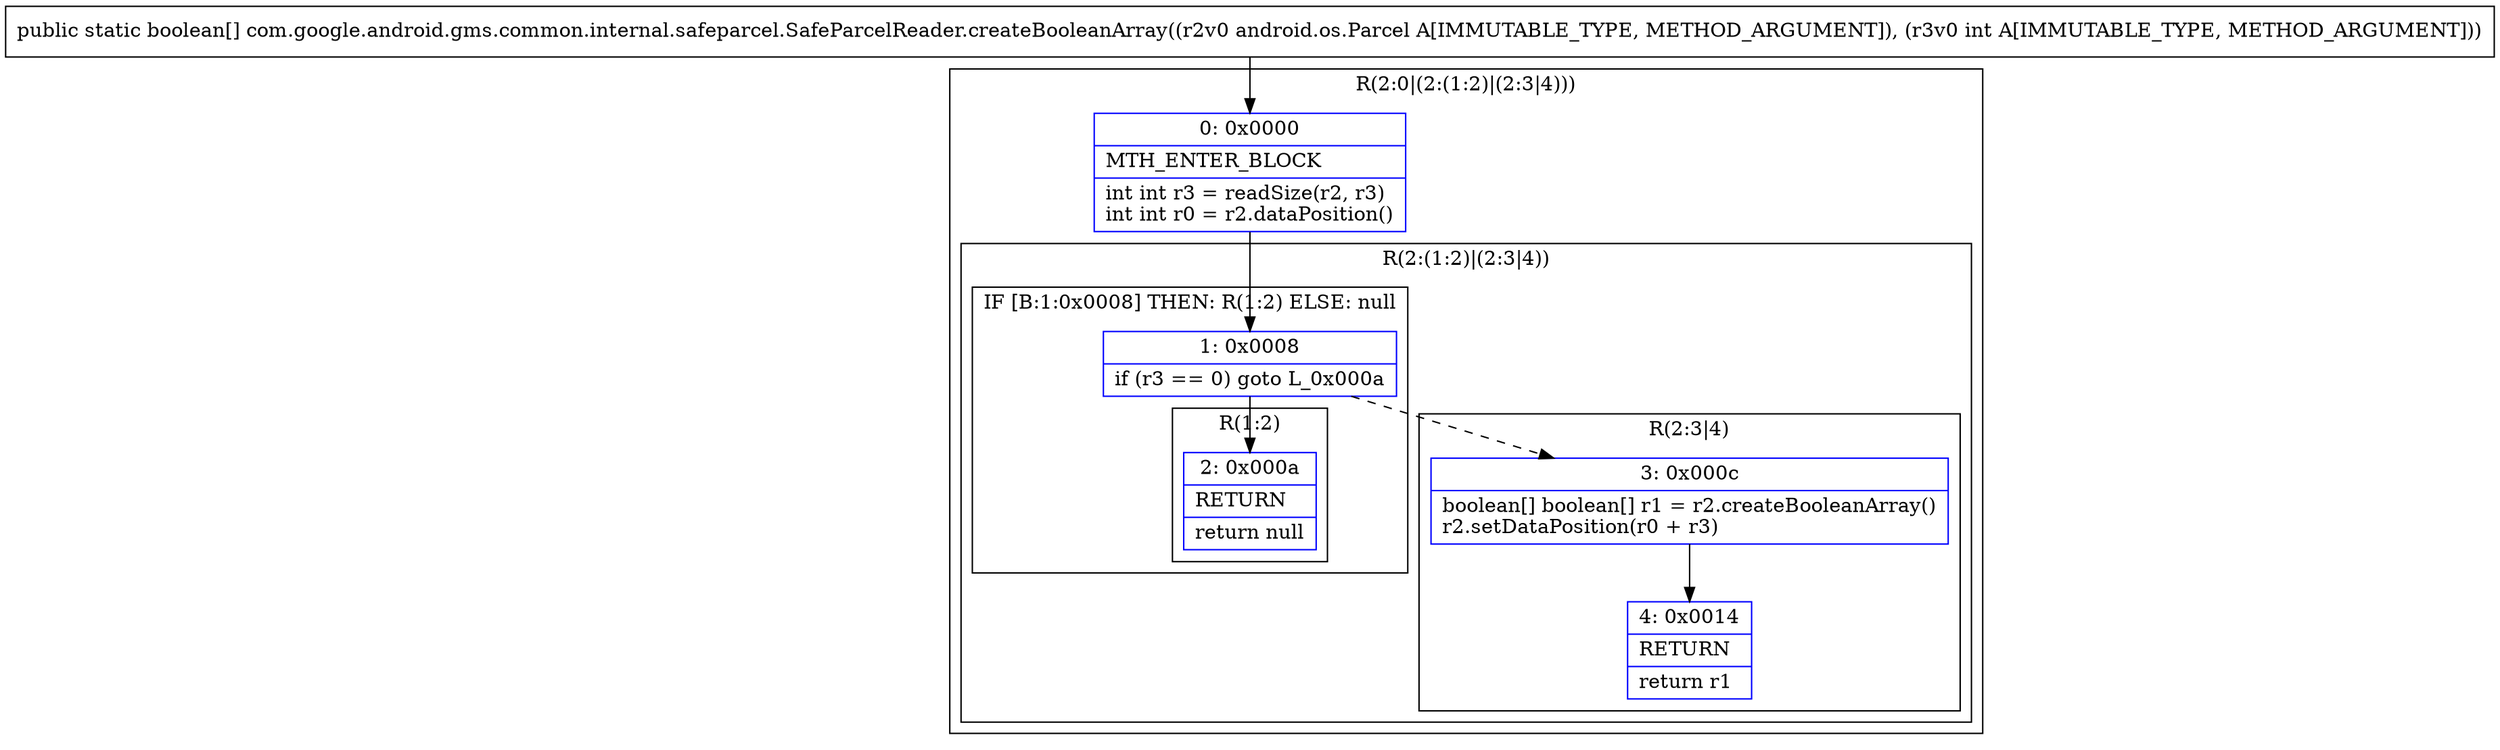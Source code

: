 digraph "CFG forcom.google.android.gms.common.internal.safeparcel.SafeParcelReader.createBooleanArray(Landroid\/os\/Parcel;I)[Z" {
subgraph cluster_Region_370624674 {
label = "R(2:0|(2:(1:2)|(2:3|4)))";
node [shape=record,color=blue];
Node_0 [shape=record,label="{0\:\ 0x0000|MTH_ENTER_BLOCK\l|int int r3 = readSize(r2, r3)\lint int r0 = r2.dataPosition()\l}"];
subgraph cluster_Region_572891425 {
label = "R(2:(1:2)|(2:3|4))";
node [shape=record,color=blue];
subgraph cluster_IfRegion_2005582230 {
label = "IF [B:1:0x0008] THEN: R(1:2) ELSE: null";
node [shape=record,color=blue];
Node_1 [shape=record,label="{1\:\ 0x0008|if (r3 == 0) goto L_0x000a\l}"];
subgraph cluster_Region_1874451633 {
label = "R(1:2)";
node [shape=record,color=blue];
Node_2 [shape=record,label="{2\:\ 0x000a|RETURN\l|return null\l}"];
}
}
subgraph cluster_Region_1139758264 {
label = "R(2:3|4)";
node [shape=record,color=blue];
Node_3 [shape=record,label="{3\:\ 0x000c|boolean[] boolean[] r1 = r2.createBooleanArray()\lr2.setDataPosition(r0 + r3)\l}"];
Node_4 [shape=record,label="{4\:\ 0x0014|RETURN\l|return r1\l}"];
}
}
}
MethodNode[shape=record,label="{public static boolean[] com.google.android.gms.common.internal.safeparcel.SafeParcelReader.createBooleanArray((r2v0 android.os.Parcel A[IMMUTABLE_TYPE, METHOD_ARGUMENT]), (r3v0 int A[IMMUTABLE_TYPE, METHOD_ARGUMENT])) }"];
MethodNode -> Node_0;
Node_0 -> Node_1;
Node_1 -> Node_2;
Node_1 -> Node_3[style=dashed];
Node_3 -> Node_4;
}

